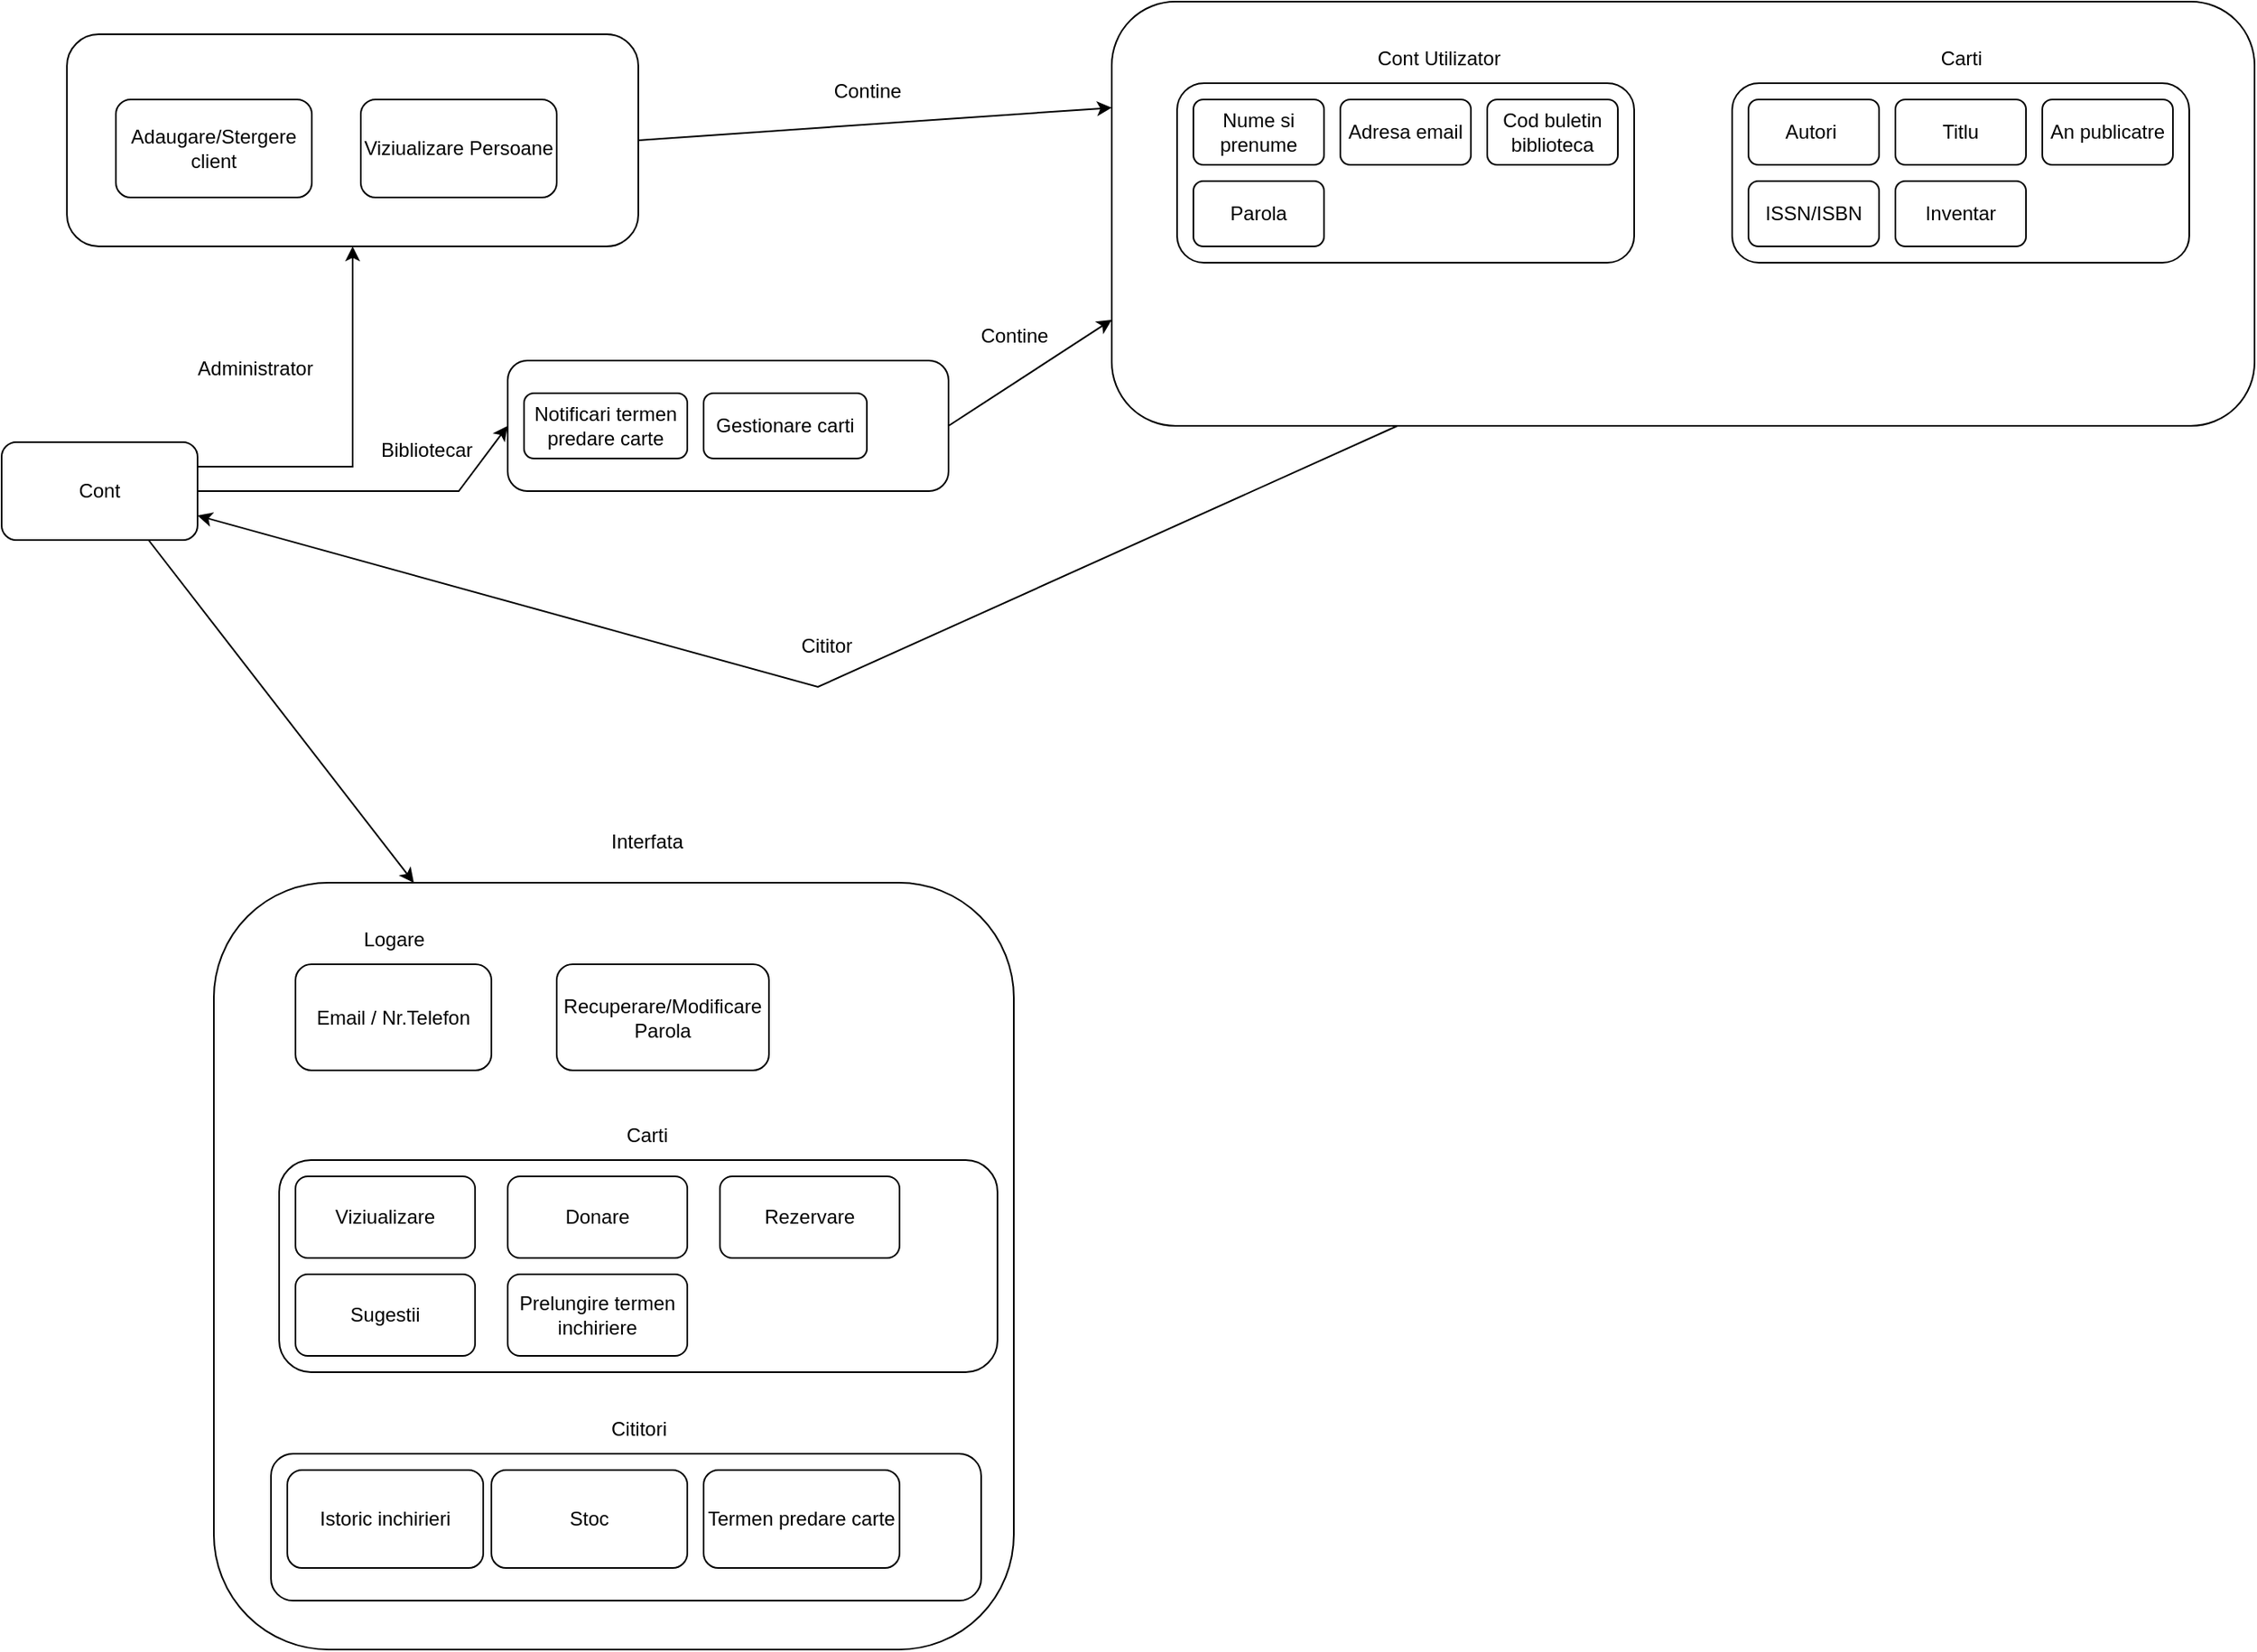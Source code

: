 <mxfile version="24.8.6">
  <diagram name="Page-1" id="RphOcHhncc7LJiIo3DWP">
    <mxGraphModel grid="1" page="1" gridSize="10" guides="1" tooltips="1" connect="1" arrows="1" fold="1" pageScale="1" pageWidth="827" pageHeight="583" math="0" shadow="0">
      <root>
        <mxCell id="0" />
        <mxCell id="1" parent="0" />
        <mxCell id="IZOu7wQErDoGa-ieHS2d-44" value="Cont" style="rounded=1;whiteSpace=wrap;html=1;" vertex="1" parent="1">
          <mxGeometry x="-280" y="390" width="120" height="60" as="geometry" />
        </mxCell>
        <mxCell id="IZOu7wQErDoGa-ieHS2d-45" value="" style="rounded=1;whiteSpace=wrap;html=1;" vertex="1" parent="1">
          <mxGeometry x="-240" y="140" width="350" height="130" as="geometry" />
        </mxCell>
        <mxCell id="IZOu7wQErDoGa-ieHS2d-46" value="Adaugare/Stergere client" style="rounded=1;whiteSpace=wrap;html=1;" vertex="1" parent="1">
          <mxGeometry x="-210" y="180" width="120" height="60" as="geometry" />
        </mxCell>
        <mxCell id="IZOu7wQErDoGa-ieHS2d-48" value="Viziualizare Persoane" style="rounded=1;whiteSpace=wrap;html=1;" vertex="1" parent="1">
          <mxGeometry x="-60" y="180" width="120" height="60" as="geometry" />
        </mxCell>
        <mxCell id="IZOu7wQErDoGa-ieHS2d-49" value="Administrator" style="text;html=1;align=center;verticalAlign=middle;resizable=0;points=[];autosize=1;strokeColor=none;fillColor=none;" vertex="1" parent="1">
          <mxGeometry x="-170" y="330" width="90" height="30" as="geometry" />
        </mxCell>
        <mxCell id="IZOu7wQErDoGa-ieHS2d-51" value="" style="endArrow=classic;html=1;rounded=0;exitX=1;exitY=0.25;exitDx=0;exitDy=0;entryX=0.5;entryY=1;entryDx=0;entryDy=0;" edge="1" parent="1" source="IZOu7wQErDoGa-ieHS2d-44" target="IZOu7wQErDoGa-ieHS2d-45">
          <mxGeometry width="50" height="50" relative="1" as="geometry">
            <mxPoint x="390" y="610" as="sourcePoint" />
            <mxPoint x="440" y="560" as="targetPoint" />
            <Array as="points">
              <mxPoint x="-65" y="405" />
            </Array>
          </mxGeometry>
        </mxCell>
        <mxCell id="IZOu7wQErDoGa-ieHS2d-54" value="" style="rounded=1;whiteSpace=wrap;html=1;" vertex="1" parent="1">
          <mxGeometry x="-150" y="660" width="490" height="470" as="geometry" />
        </mxCell>
        <mxCell id="IZOu7wQErDoGa-ieHS2d-55" value="Email / Nr.Telefon" style="rounded=1;whiteSpace=wrap;html=1;" vertex="1" parent="1">
          <mxGeometry x="-100" y="710" width="120" height="65" as="geometry" />
        </mxCell>
        <mxCell id="IZOu7wQErDoGa-ieHS2d-57" value="Logare" style="text;html=1;align=center;verticalAlign=middle;resizable=0;points=[];autosize=1;strokeColor=none;fillColor=none;" vertex="1" parent="1">
          <mxGeometry x="-70" y="680" width="60" height="30" as="geometry" />
        </mxCell>
        <mxCell id="IZOu7wQErDoGa-ieHS2d-59" value="Recuperare/Modificare Parola" style="rounded=1;whiteSpace=wrap;html=1;" vertex="1" parent="1">
          <mxGeometry x="60" y="710" width="130" height="65" as="geometry" />
        </mxCell>
        <mxCell id="IZOu7wQErDoGa-ieHS2d-60" value="" style="endArrow=classic;html=1;rounded=0;exitX=0.75;exitY=1;exitDx=0;exitDy=0;entryX=0.25;entryY=0;entryDx=0;entryDy=0;" edge="1" parent="1" source="IZOu7wQErDoGa-ieHS2d-44" target="IZOu7wQErDoGa-ieHS2d-54">
          <mxGeometry width="50" height="50" relative="1" as="geometry">
            <mxPoint x="390" y="930" as="sourcePoint" />
            <mxPoint x="440" y="880" as="targetPoint" />
            <Array as="points" />
          </mxGeometry>
        </mxCell>
        <mxCell id="IZOu7wQErDoGa-ieHS2d-61" value="Interfata" style="text;html=1;align=center;verticalAlign=middle;resizable=0;points=[];autosize=1;strokeColor=none;fillColor=none;" vertex="1" parent="1">
          <mxGeometry x="80" y="620" width="70" height="30" as="geometry" />
        </mxCell>
        <mxCell id="IZOu7wQErDoGa-ieHS2d-62" value="" style="rounded=1;whiteSpace=wrap;html=1;" vertex="1" parent="1">
          <mxGeometry x="-110" y="830" width="440" height="130" as="geometry" />
        </mxCell>
        <mxCell id="IZOu7wQErDoGa-ieHS2d-63" value="Carti" style="text;html=1;align=center;verticalAlign=middle;resizable=0;points=[];autosize=1;strokeColor=none;fillColor=none;" vertex="1" parent="1">
          <mxGeometry x="90" y="800" width="50" height="30" as="geometry" />
        </mxCell>
        <mxCell id="IZOu7wQErDoGa-ieHS2d-64" value="Viziualizare" style="rounded=1;whiteSpace=wrap;html=1;" vertex="1" parent="1">
          <mxGeometry x="-100" y="840" width="110" height="50" as="geometry" />
        </mxCell>
        <mxCell id="IZOu7wQErDoGa-ieHS2d-66" value="Donar&lt;span style=&quot;color: rgba(0, 0, 0, 0); font-family: monospace; font-size: 0px; text-align: start; text-wrap-mode: nowrap;&quot;&gt;%3CmxGraphModel%3E%3Croot%3E%3CmxCell%20id%3D%220%22%2F%3E%3CmxCell%20id%3D%221%22%20parent%3D%220%22%2F%3E%3CmxCell%20id%3D%222%22%20value%3D%22Viziualizare%22%20style%3D%22rounded%3D1%3BwhiteSpace%3Dwrap%3Bhtml%3D1%3B%22%20vertex%3D%221%22%20parent%3D%221%22%3E%3CmxGeometry%20y%3D%22700%22%20width%3D%22110%22%20height%3D%2250%22%20as%3D%22geometry%22%2F%3E%3C%2FmxCell%3E%3C%2Froot%3E%3C%2FmxGraphModel%3E&lt;/span&gt;e" style="rounded=1;whiteSpace=wrap;html=1;" vertex="1" parent="1">
          <mxGeometry x="30" y="840" width="110" height="50" as="geometry" />
        </mxCell>
        <mxCell id="IZOu7wQErDoGa-ieHS2d-67" value="Rezervare" style="rounded=1;whiteSpace=wrap;html=1;" vertex="1" parent="1">
          <mxGeometry x="160" y="840" width="110" height="50" as="geometry" />
        </mxCell>
        <mxCell id="IZOu7wQErDoGa-ieHS2d-68" value="Sugestii" style="rounded=1;whiteSpace=wrap;html=1;" vertex="1" parent="1">
          <mxGeometry x="-100" y="900" width="110" height="50" as="geometry" />
        </mxCell>
        <mxCell id="IZOu7wQErDoGa-ieHS2d-69" value="Prelungire termen inchiriere" style="rounded=1;whiteSpace=wrap;html=1;" vertex="1" parent="1">
          <mxGeometry x="30" y="900" width="110" height="50" as="geometry" />
        </mxCell>
        <mxCell id="IZOu7wQErDoGa-ieHS2d-71" value="" style="rounded=1;whiteSpace=wrap;html=1;" vertex="1" parent="1">
          <mxGeometry x="-115" y="1010" width="435" height="90" as="geometry" />
        </mxCell>
        <mxCell id="IZOu7wQErDoGa-ieHS2d-72" value="Cititori" style="text;html=1;align=center;verticalAlign=middle;resizable=0;points=[];autosize=1;strokeColor=none;fillColor=none;" vertex="1" parent="1">
          <mxGeometry x="80" y="980" width="60" height="30" as="geometry" />
        </mxCell>
        <mxCell id="IZOu7wQErDoGa-ieHS2d-73" value="Istoric inchirieri" style="rounded=1;whiteSpace=wrap;html=1;" vertex="1" parent="1">
          <mxGeometry x="-105" y="1020" width="120" height="60" as="geometry" />
        </mxCell>
        <mxCell id="IZOu7wQErDoGa-ieHS2d-74" value="Stoc" style="rounded=1;whiteSpace=wrap;html=1;" vertex="1" parent="1">
          <mxGeometry x="20" y="1020" width="120" height="60" as="geometry" />
        </mxCell>
        <mxCell id="IZOu7wQErDoGa-ieHS2d-75" value="Termen predare carte" style="rounded=1;whiteSpace=wrap;html=1;" vertex="1" parent="1">
          <mxGeometry x="150" y="1020" width="120" height="60" as="geometry" />
        </mxCell>
        <mxCell id="IZOu7wQErDoGa-ieHS2d-77" value="" style="rounded=1;whiteSpace=wrap;html=1;" vertex="1" parent="1">
          <mxGeometry x="400" y="120" width="700" height="260" as="geometry" />
        </mxCell>
        <mxCell id="IZOu7wQErDoGa-ieHS2d-78" value="" style="rounded=1;whiteSpace=wrap;html=1;" vertex="1" parent="1">
          <mxGeometry x="440" y="170" width="280" height="110" as="geometry" />
        </mxCell>
        <mxCell id="IZOu7wQErDoGa-ieHS2d-79" value="Cont Utilizator" style="text;html=1;align=center;verticalAlign=middle;resizable=0;points=[];autosize=1;strokeColor=none;fillColor=none;" vertex="1" parent="1">
          <mxGeometry x="550" y="140" width="100" height="30" as="geometry" />
        </mxCell>
        <mxCell id="IZOu7wQErDoGa-ieHS2d-80" value="Nume si prenume" style="rounded=1;whiteSpace=wrap;html=1;" vertex="1" parent="1">
          <mxGeometry x="450" y="180" width="80" height="40" as="geometry" />
        </mxCell>
        <mxCell id="IZOu7wQErDoGa-ieHS2d-81" value="Adresa email" style="rounded=1;whiteSpace=wrap;html=1;" vertex="1" parent="1">
          <mxGeometry x="540" y="180" width="80" height="40" as="geometry" />
        </mxCell>
        <mxCell id="IZOu7wQErDoGa-ieHS2d-83" value="Cod buletin biblioteca" style="rounded=1;whiteSpace=wrap;html=1;" vertex="1" parent="1">
          <mxGeometry x="630" y="180" width="80" height="40" as="geometry" />
        </mxCell>
        <mxCell id="IZOu7wQErDoGa-ieHS2d-85" value="Parola" style="rounded=1;whiteSpace=wrap;html=1;" vertex="1" parent="1">
          <mxGeometry x="450" y="230" width="80" height="40" as="geometry" />
        </mxCell>
        <mxCell id="IZOu7wQErDoGa-ieHS2d-86" value="" style="rounded=1;whiteSpace=wrap;html=1;" vertex="1" parent="1">
          <mxGeometry x="780" y="170" width="280" height="110" as="geometry" />
        </mxCell>
        <mxCell id="IZOu7wQErDoGa-ieHS2d-87" value="Carti" style="text;html=1;align=center;verticalAlign=middle;resizable=0;points=[];autosize=1;strokeColor=none;fillColor=none;" vertex="1" parent="1">
          <mxGeometry x="895" y="140" width="50" height="30" as="geometry" />
        </mxCell>
        <mxCell id="IZOu7wQErDoGa-ieHS2d-89" value="Autori&amp;nbsp;" style="rounded=1;whiteSpace=wrap;html=1;" vertex="1" parent="1">
          <mxGeometry x="790" y="180" width="80" height="40" as="geometry" />
        </mxCell>
        <mxCell id="IZOu7wQErDoGa-ieHS2d-90" value="Titlu" style="rounded=1;whiteSpace=wrap;html=1;" vertex="1" parent="1">
          <mxGeometry x="880" y="180" width="80" height="40" as="geometry" />
        </mxCell>
        <mxCell id="IZOu7wQErDoGa-ieHS2d-91" value="An publicatre" style="rounded=1;whiteSpace=wrap;html=1;" vertex="1" parent="1">
          <mxGeometry x="970" y="180" width="80" height="40" as="geometry" />
        </mxCell>
        <mxCell id="IZOu7wQErDoGa-ieHS2d-92" value="ISSN/ISBN" style="rounded=1;whiteSpace=wrap;html=1;" vertex="1" parent="1">
          <mxGeometry x="790" y="230" width="80" height="40" as="geometry" />
        </mxCell>
        <mxCell id="IZOu7wQErDoGa-ieHS2d-93" value="Inventar" style="rounded=1;whiteSpace=wrap;html=1;" vertex="1" parent="1">
          <mxGeometry x="880" y="230" width="80" height="40" as="geometry" />
        </mxCell>
        <mxCell id="IZOu7wQErDoGa-ieHS2d-94" value="" style="endArrow=classic;html=1;rounded=0;exitX=1;exitY=0.5;exitDx=0;exitDy=0;entryX=0;entryY=0.25;entryDx=0;entryDy=0;" edge="1" parent="1" source="IZOu7wQErDoGa-ieHS2d-45" target="IZOu7wQErDoGa-ieHS2d-77">
          <mxGeometry width="50" height="50" relative="1" as="geometry">
            <mxPoint x="390" y="630" as="sourcePoint" />
            <mxPoint x="440" y="580" as="targetPoint" />
          </mxGeometry>
        </mxCell>
        <mxCell id="IZOu7wQErDoGa-ieHS2d-95" value="Contine" style="text;html=1;align=center;verticalAlign=middle;resizable=0;points=[];autosize=1;strokeColor=none;fillColor=none;" vertex="1" parent="1">
          <mxGeometry x="220" y="160" width="60" height="30" as="geometry" />
        </mxCell>
        <mxCell id="IZOu7wQErDoGa-ieHS2d-97" value="" style="rounded=1;whiteSpace=wrap;html=1;" vertex="1" parent="1">
          <mxGeometry x="30" y="340" width="270" height="80" as="geometry" />
        </mxCell>
        <mxCell id="IZOu7wQErDoGa-ieHS2d-98" value="Bibliotecar" style="text;html=1;align=center;verticalAlign=middle;resizable=0;points=[];autosize=1;strokeColor=none;fillColor=none;" vertex="1" parent="1">
          <mxGeometry x="-60" y="380" width="80" height="30" as="geometry" />
        </mxCell>
        <mxCell id="IZOu7wQErDoGa-ieHS2d-99" value="" style="endArrow=classic;html=1;rounded=0;exitX=1;exitY=0.5;exitDx=0;exitDy=0;entryX=0;entryY=0.5;entryDx=0;entryDy=0;" edge="1" parent="1" source="IZOu7wQErDoGa-ieHS2d-44" target="IZOu7wQErDoGa-ieHS2d-97">
          <mxGeometry width="50" height="50" relative="1" as="geometry">
            <mxPoint x="390" y="630" as="sourcePoint" />
            <mxPoint x="440" y="580" as="targetPoint" />
            <Array as="points">
              <mxPoint y="420" />
            </Array>
          </mxGeometry>
        </mxCell>
        <mxCell id="IZOu7wQErDoGa-ieHS2d-100" value="Notificari termen predare carte" style="rounded=1;whiteSpace=wrap;html=1;" vertex="1" parent="1">
          <mxGeometry x="40" y="360" width="100" height="40" as="geometry" />
        </mxCell>
        <mxCell id="IZOu7wQErDoGa-ieHS2d-102" value="Gestionare carti" style="rounded=1;whiteSpace=wrap;html=1;" vertex="1" parent="1">
          <mxGeometry x="150" y="360" width="100" height="40" as="geometry" />
        </mxCell>
        <mxCell id="IZOu7wQErDoGa-ieHS2d-108" value="" style="endArrow=classic;html=1;rounded=0;exitX=0.25;exitY=1;exitDx=0;exitDy=0;entryX=1;entryY=0.75;entryDx=0;entryDy=0;" edge="1" parent="1" source="IZOu7wQErDoGa-ieHS2d-77" target="IZOu7wQErDoGa-ieHS2d-44">
          <mxGeometry width="50" height="50" relative="1" as="geometry">
            <mxPoint x="390" y="630" as="sourcePoint" />
            <mxPoint x="440" y="580" as="targetPoint" />
            <Array as="points">
              <mxPoint x="220" y="540" />
            </Array>
          </mxGeometry>
        </mxCell>
        <mxCell id="IZOu7wQErDoGa-ieHS2d-109" value="Cititor" style="text;html=1;align=center;verticalAlign=middle;resizable=0;points=[];autosize=1;strokeColor=none;fillColor=none;" vertex="1" parent="1">
          <mxGeometry x="200" y="500" width="50" height="30" as="geometry" />
        </mxCell>
        <mxCell id="IZOu7wQErDoGa-ieHS2d-111" value="Contine" style="text;html=1;align=center;verticalAlign=middle;resizable=0;points=[];autosize=1;strokeColor=none;fillColor=none;" vertex="1" parent="1">
          <mxGeometry x="310" y="310" width="60" height="30" as="geometry" />
        </mxCell>
        <mxCell id="IZOu7wQErDoGa-ieHS2d-112" value="" style="endArrow=classic;html=1;rounded=0;exitX=1;exitY=0.5;exitDx=0;exitDy=0;entryX=0;entryY=0.75;entryDx=0;entryDy=0;" edge="1" parent="1" source="IZOu7wQErDoGa-ieHS2d-97" target="IZOu7wQErDoGa-ieHS2d-77">
          <mxGeometry width="50" height="50" relative="1" as="geometry">
            <mxPoint x="390" y="630" as="sourcePoint" />
            <mxPoint x="440" y="580" as="targetPoint" />
          </mxGeometry>
        </mxCell>
      </root>
    </mxGraphModel>
  </diagram>
</mxfile>
